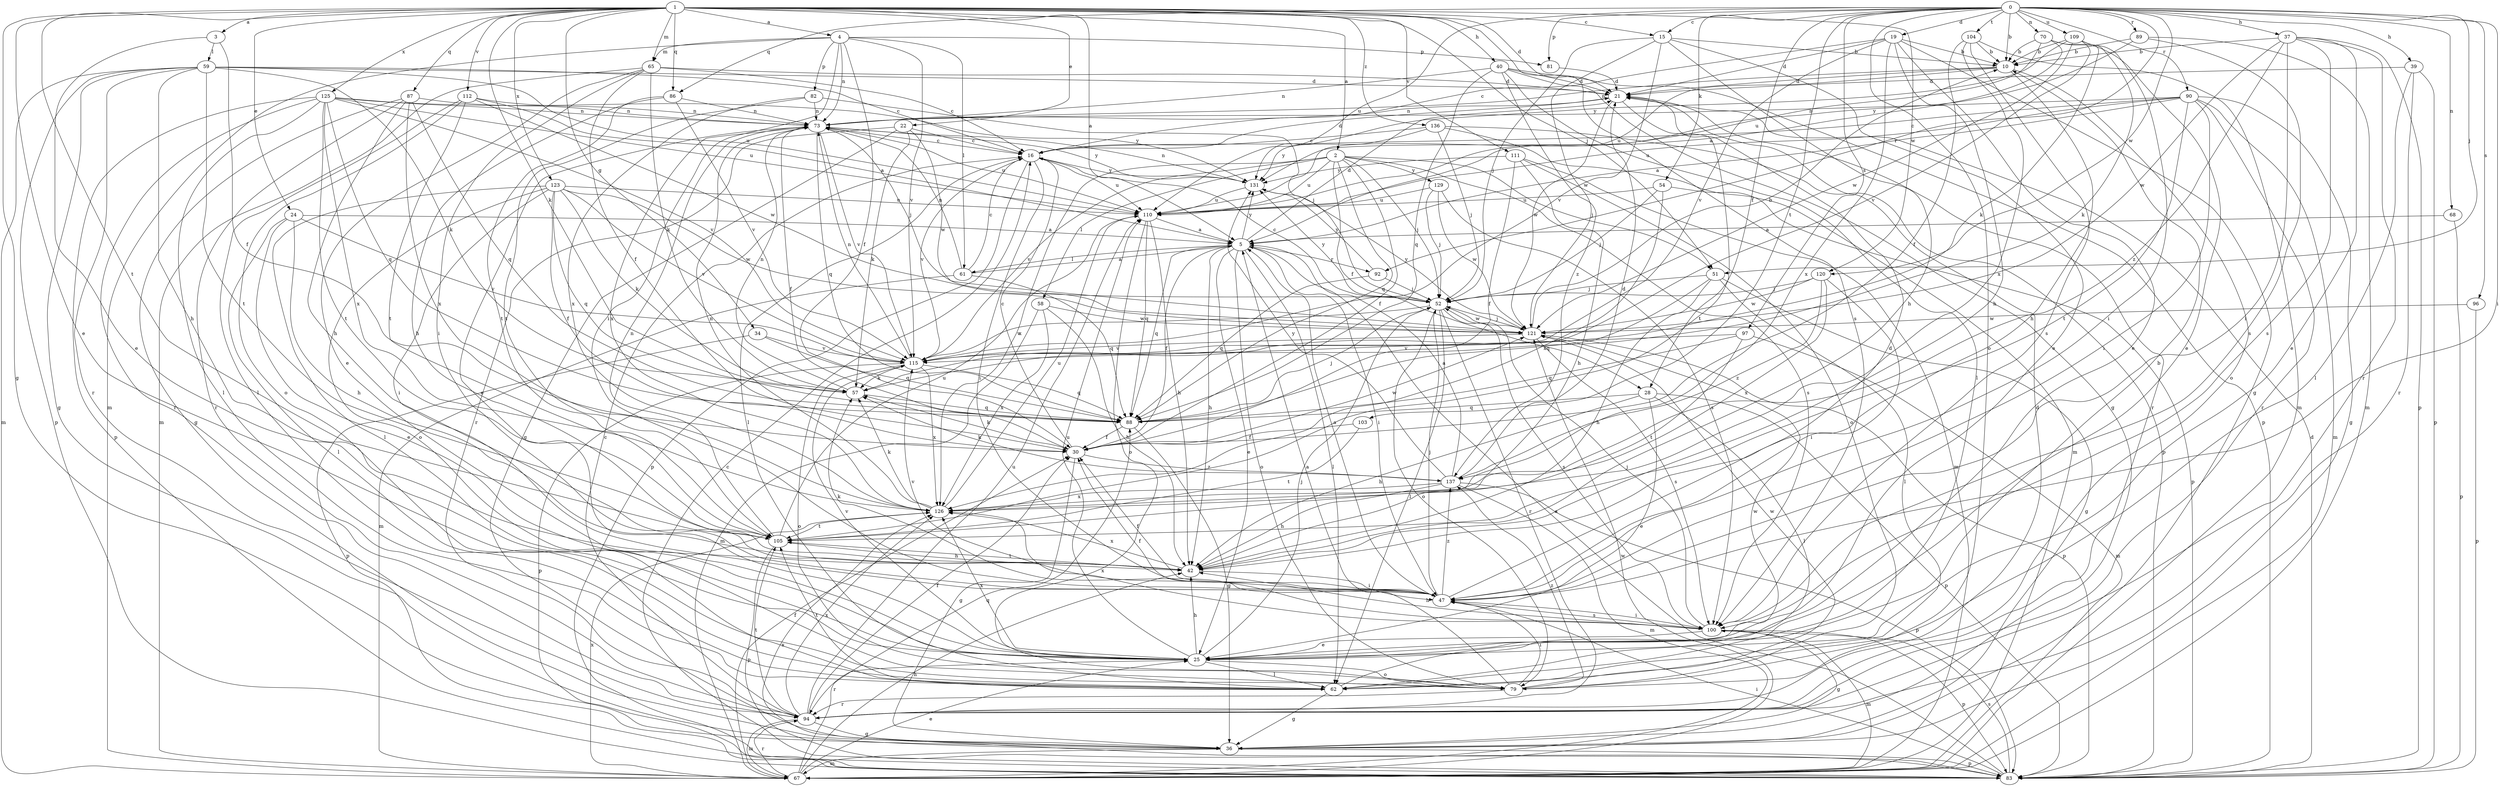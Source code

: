 strict digraph  {
0;
1;
2;
3;
4;
5;
10;
15;
16;
19;
21;
22;
24;
25;
28;
30;
34;
36;
37;
39;
40;
42;
47;
51;
52;
54;
57;
58;
59;
61;
62;
65;
67;
68;
70;
73;
79;
81;
82;
83;
86;
87;
88;
89;
90;
92;
94;
96;
97;
100;
103;
104;
105;
109;
110;
111;
112;
115;
120;
121;
123;
125;
126;
129;
131;
136;
137;
0 -> 10  [label=b];
0 -> 15  [label=c];
0 -> 19  [label=d];
0 -> 28  [label=f];
0 -> 37  [label=h];
0 -> 39  [label=h];
0 -> 47  [label=i];
0 -> 51  [label=j];
0 -> 54  [label=k];
0 -> 68  [label=n];
0 -> 70  [label=n];
0 -> 79  [label=o];
0 -> 81  [label=p];
0 -> 86  [label=q];
0 -> 89  [label=r];
0 -> 90  [label=r];
0 -> 92  [label=r];
0 -> 96  [label=s];
0 -> 97  [label=s];
0 -> 103  [label=t];
0 -> 104  [label=t];
0 -> 109  [label=u];
0 -> 110  [label=u];
0 -> 120  [label=w];
1 -> 2  [label=a];
1 -> 3  [label=a];
1 -> 4  [label=a];
1 -> 5  [label=a];
1 -> 15  [label=c];
1 -> 21  [label=d];
1 -> 22  [label=e];
1 -> 24  [label=e];
1 -> 25  [label=e];
1 -> 34  [label=g];
1 -> 36  [label=g];
1 -> 40  [label=h];
1 -> 51  [label=j];
1 -> 57  [label=k];
1 -> 65  [label=m];
1 -> 86  [label=q];
1 -> 87  [label=q];
1 -> 100  [label=s];
1 -> 105  [label=t];
1 -> 111  [label=v];
1 -> 112  [label=v];
1 -> 120  [label=w];
1 -> 123  [label=x];
1 -> 125  [label=x];
1 -> 136  [label=z];
2 -> 28  [label=f];
2 -> 30  [label=f];
2 -> 51  [label=j];
2 -> 52  [label=j];
2 -> 58  [label=l];
2 -> 88  [label=q];
2 -> 100  [label=s];
2 -> 110  [label=u];
2 -> 115  [label=v];
2 -> 126  [label=x];
2 -> 129  [label=y];
3 -> 25  [label=e];
3 -> 30  [label=f];
3 -> 59  [label=l];
4 -> 30  [label=f];
4 -> 47  [label=i];
4 -> 61  [label=l];
4 -> 65  [label=m];
4 -> 67  [label=m];
4 -> 73  [label=n];
4 -> 81  [label=p];
4 -> 82  [label=p];
4 -> 115  [label=v];
5 -> 21  [label=d];
5 -> 25  [label=e];
5 -> 30  [label=f];
5 -> 42  [label=h];
5 -> 47  [label=i];
5 -> 61  [label=l];
5 -> 62  [label=l];
5 -> 79  [label=o];
5 -> 88  [label=q];
5 -> 92  [label=r];
5 -> 131  [label=y];
10 -> 21  [label=d];
10 -> 42  [label=h];
10 -> 73  [label=n];
10 -> 79  [label=o];
10 -> 110  [label=u];
15 -> 10  [label=b];
15 -> 25  [label=e];
15 -> 42  [label=h];
15 -> 52  [label=j];
15 -> 115  [label=v];
15 -> 121  [label=w];
16 -> 21  [label=d];
16 -> 47  [label=i];
16 -> 62  [label=l];
16 -> 83  [label=p];
16 -> 110  [label=u];
16 -> 115  [label=v];
16 -> 131  [label=y];
19 -> 10  [label=b];
19 -> 16  [label=c];
19 -> 21  [label=d];
19 -> 25  [label=e];
19 -> 36  [label=g];
19 -> 42  [label=h];
19 -> 115  [label=v];
19 -> 126  [label=x];
21 -> 73  [label=n];
21 -> 94  [label=r];
21 -> 105  [label=t];
21 -> 121  [label=w];
22 -> 16  [label=c];
22 -> 36  [label=g];
22 -> 57  [label=k];
22 -> 94  [label=r];
22 -> 121  [label=w];
24 -> 5  [label=a];
24 -> 25  [label=e];
24 -> 42  [label=h];
24 -> 62  [label=l];
24 -> 115  [label=v];
25 -> 10  [label=b];
25 -> 42  [label=h];
25 -> 52  [label=j];
25 -> 62  [label=l];
25 -> 79  [label=o];
25 -> 94  [label=r];
25 -> 110  [label=u];
25 -> 115  [label=v];
25 -> 126  [label=x];
28 -> 25  [label=e];
28 -> 42  [label=h];
28 -> 62  [label=l];
28 -> 83  [label=p];
28 -> 88  [label=q];
30 -> 16  [label=c];
30 -> 36  [label=g];
30 -> 57  [label=k];
30 -> 121  [label=w];
30 -> 137  [label=z];
34 -> 83  [label=p];
34 -> 88  [label=q];
34 -> 115  [label=v];
36 -> 67  [label=m];
36 -> 83  [label=p];
37 -> 10  [label=b];
37 -> 25  [label=e];
37 -> 47  [label=i];
37 -> 83  [label=p];
37 -> 94  [label=r];
37 -> 100  [label=s];
37 -> 121  [label=w];
37 -> 137  [label=z];
39 -> 21  [label=d];
39 -> 62  [label=l];
39 -> 83  [label=p];
39 -> 94  [label=r];
40 -> 21  [label=d];
40 -> 36  [label=g];
40 -> 62  [label=l];
40 -> 73  [label=n];
40 -> 83  [label=p];
40 -> 88  [label=q];
40 -> 137  [label=z];
42 -> 47  [label=i];
42 -> 105  [label=t];
42 -> 126  [label=x];
47 -> 5  [label=a];
47 -> 21  [label=d];
47 -> 30  [label=f];
47 -> 52  [label=j];
47 -> 57  [label=k];
47 -> 100  [label=s];
47 -> 115  [label=v];
47 -> 137  [label=z];
51 -> 36  [label=g];
51 -> 42  [label=h];
51 -> 52  [label=j];
51 -> 62  [label=l];
51 -> 88  [label=q];
52 -> 16  [label=c];
52 -> 62  [label=l];
52 -> 79  [label=o];
52 -> 94  [label=r];
52 -> 100  [label=s];
52 -> 115  [label=v];
52 -> 121  [label=w];
52 -> 131  [label=y];
54 -> 52  [label=j];
54 -> 83  [label=p];
54 -> 110  [label=u];
54 -> 126  [label=x];
57 -> 73  [label=n];
57 -> 88  [label=q];
58 -> 42  [label=h];
58 -> 67  [label=m];
58 -> 121  [label=w];
58 -> 126  [label=x];
59 -> 16  [label=c];
59 -> 21  [label=d];
59 -> 36  [label=g];
59 -> 42  [label=h];
59 -> 57  [label=k];
59 -> 67  [label=m];
59 -> 83  [label=p];
59 -> 94  [label=r];
59 -> 105  [label=t];
59 -> 110  [label=u];
61 -> 5  [label=a];
61 -> 16  [label=c];
61 -> 67  [label=m];
61 -> 73  [label=n];
61 -> 88  [label=q];
62 -> 36  [label=g];
62 -> 105  [label=t];
62 -> 121  [label=w];
65 -> 16  [label=c];
65 -> 21  [label=d];
65 -> 25  [label=e];
65 -> 30  [label=f];
65 -> 47  [label=i];
65 -> 57  [label=k];
65 -> 67  [label=m];
67 -> 25  [label=e];
67 -> 30  [label=f];
67 -> 42  [label=h];
67 -> 88  [label=q];
67 -> 94  [label=r];
67 -> 121  [label=w];
67 -> 126  [label=x];
68 -> 5  [label=a];
68 -> 83  [label=p];
70 -> 5  [label=a];
70 -> 10  [label=b];
70 -> 25  [label=e];
70 -> 57  [label=k];
70 -> 110  [label=u];
73 -> 16  [label=c];
73 -> 25  [label=e];
73 -> 30  [label=f];
73 -> 52  [label=j];
73 -> 88  [label=q];
73 -> 110  [label=u];
73 -> 115  [label=v];
73 -> 126  [label=x];
73 -> 131  [label=y];
79 -> 5  [label=a];
79 -> 47  [label=i];
79 -> 94  [label=r];
79 -> 121  [label=w];
79 -> 137  [label=z];
81 -> 21  [label=d];
82 -> 52  [label=j];
82 -> 73  [label=n];
82 -> 105  [label=t];
82 -> 126  [label=x];
83 -> 5  [label=a];
83 -> 16  [label=c];
83 -> 21  [label=d];
83 -> 47  [label=i];
83 -> 100  [label=s];
83 -> 126  [label=x];
86 -> 42  [label=h];
86 -> 73  [label=n];
86 -> 105  [label=t];
86 -> 115  [label=v];
87 -> 36  [label=g];
87 -> 42  [label=h];
87 -> 73  [label=n];
87 -> 88  [label=q];
87 -> 94  [label=r];
87 -> 126  [label=x];
88 -> 30  [label=f];
88 -> 36  [label=g];
88 -> 52  [label=j];
89 -> 10  [label=b];
89 -> 67  [label=m];
89 -> 100  [label=s];
89 -> 131  [label=y];
90 -> 5  [label=a];
90 -> 16  [label=c];
90 -> 36  [label=g];
90 -> 47  [label=i];
90 -> 67  [label=m];
90 -> 73  [label=n];
90 -> 94  [label=r];
90 -> 105  [label=t];
90 -> 110  [label=u];
92 -> 52  [label=j];
92 -> 88  [label=q];
92 -> 131  [label=y];
94 -> 16  [label=c];
94 -> 21  [label=d];
94 -> 30  [label=f];
94 -> 36  [label=g];
94 -> 67  [label=m];
94 -> 105  [label=t];
94 -> 110  [label=u];
94 -> 126  [label=x];
96 -> 83  [label=p];
96 -> 121  [label=w];
97 -> 67  [label=m];
97 -> 88  [label=q];
97 -> 105  [label=t];
97 -> 115  [label=v];
100 -> 25  [label=e];
100 -> 30  [label=f];
100 -> 36  [label=g];
100 -> 42  [label=h];
100 -> 47  [label=i];
100 -> 52  [label=j];
100 -> 67  [label=m];
100 -> 83  [label=p];
100 -> 126  [label=x];
103 -> 30  [label=f];
103 -> 105  [label=t];
104 -> 10  [label=b];
104 -> 30  [label=f];
104 -> 67  [label=m];
104 -> 100  [label=s];
104 -> 126  [label=x];
105 -> 42  [label=h];
105 -> 73  [label=n];
105 -> 83  [label=p];
105 -> 110  [label=u];
109 -> 10  [label=b];
109 -> 47  [label=i];
109 -> 57  [label=k];
109 -> 115  [label=v];
109 -> 121  [label=w];
109 -> 131  [label=y];
110 -> 5  [label=a];
110 -> 42  [label=h];
110 -> 79  [label=o];
110 -> 88  [label=q];
111 -> 30  [label=f];
111 -> 42  [label=h];
111 -> 67  [label=m];
111 -> 79  [label=o];
111 -> 131  [label=y];
112 -> 5  [label=a];
112 -> 62  [label=l];
112 -> 73  [label=n];
112 -> 79  [label=o];
112 -> 105  [label=t];
112 -> 121  [label=w];
115 -> 57  [label=k];
115 -> 73  [label=n];
115 -> 79  [label=o];
115 -> 83  [label=p];
115 -> 88  [label=q];
115 -> 126  [label=x];
120 -> 47  [label=i];
120 -> 52  [label=j];
120 -> 121  [label=w];
120 -> 126  [label=x];
120 -> 137  [label=z];
121 -> 10  [label=b];
121 -> 52  [label=j];
121 -> 83  [label=p];
121 -> 100  [label=s];
121 -> 115  [label=v];
121 -> 131  [label=y];
123 -> 30  [label=f];
123 -> 47  [label=i];
123 -> 57  [label=k];
123 -> 62  [label=l];
123 -> 79  [label=o];
123 -> 88  [label=q];
123 -> 110  [label=u];
123 -> 115  [label=v];
123 -> 121  [label=w];
125 -> 62  [label=l];
125 -> 73  [label=n];
125 -> 83  [label=p];
125 -> 88  [label=q];
125 -> 94  [label=r];
125 -> 105  [label=t];
125 -> 110  [label=u];
125 -> 115  [label=v];
125 -> 126  [label=x];
125 -> 131  [label=y];
126 -> 57  [label=k];
126 -> 73  [label=n];
126 -> 105  [label=t];
126 -> 110  [label=u];
129 -> 52  [label=j];
129 -> 100  [label=s];
129 -> 110  [label=u];
129 -> 121  [label=w];
131 -> 73  [label=n];
131 -> 110  [label=u];
136 -> 16  [label=c];
136 -> 52  [label=j];
136 -> 67  [label=m];
136 -> 83  [label=p];
136 -> 131  [label=y];
137 -> 5  [label=a];
137 -> 21  [label=d];
137 -> 42  [label=h];
137 -> 57  [label=k];
137 -> 67  [label=m];
137 -> 83  [label=p];
137 -> 126  [label=x];
137 -> 131  [label=y];
}
